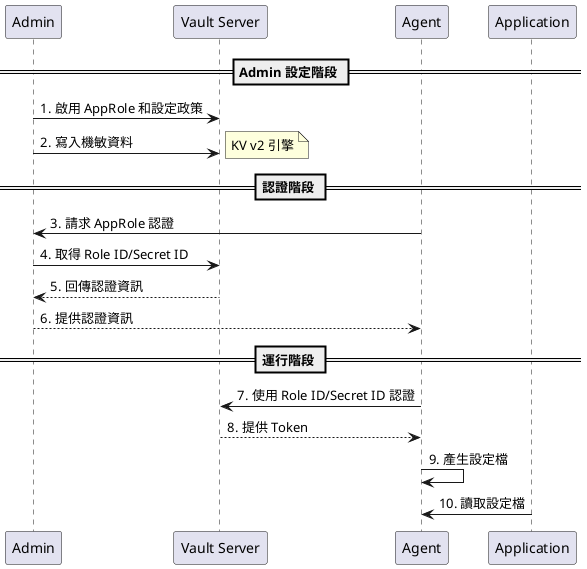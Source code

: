 @startuml
participant "Admin" as Admin
participant "Vault Server" as Vault
participant "Agent" as Agent
participant "Application" as App

== Admin 設定階段 ==
Admin -> Vault: 1. 啟用 AppRole 和設定政策
Admin -> Vault: 2. 寫入機敏資料
note right: KV v2 引擎

== 認證階段 ==
Agent -> Admin: 3. 請求 AppRole 認證
Admin -> Vault: 4. 取得 Role ID/Secret ID
Vault --> Admin: 5. 回傳認證資訊
Admin --> Agent: 6. 提供認證資訊

== 運行階段 ==
Agent -> Vault: 7. 使用 Role ID/Secret ID 認證
Vault --> Agent: 8. 提供 Token
Agent -> Agent: 9. 產生設定檔
App -> Agent: 10. 讀取設定檔

@enduml